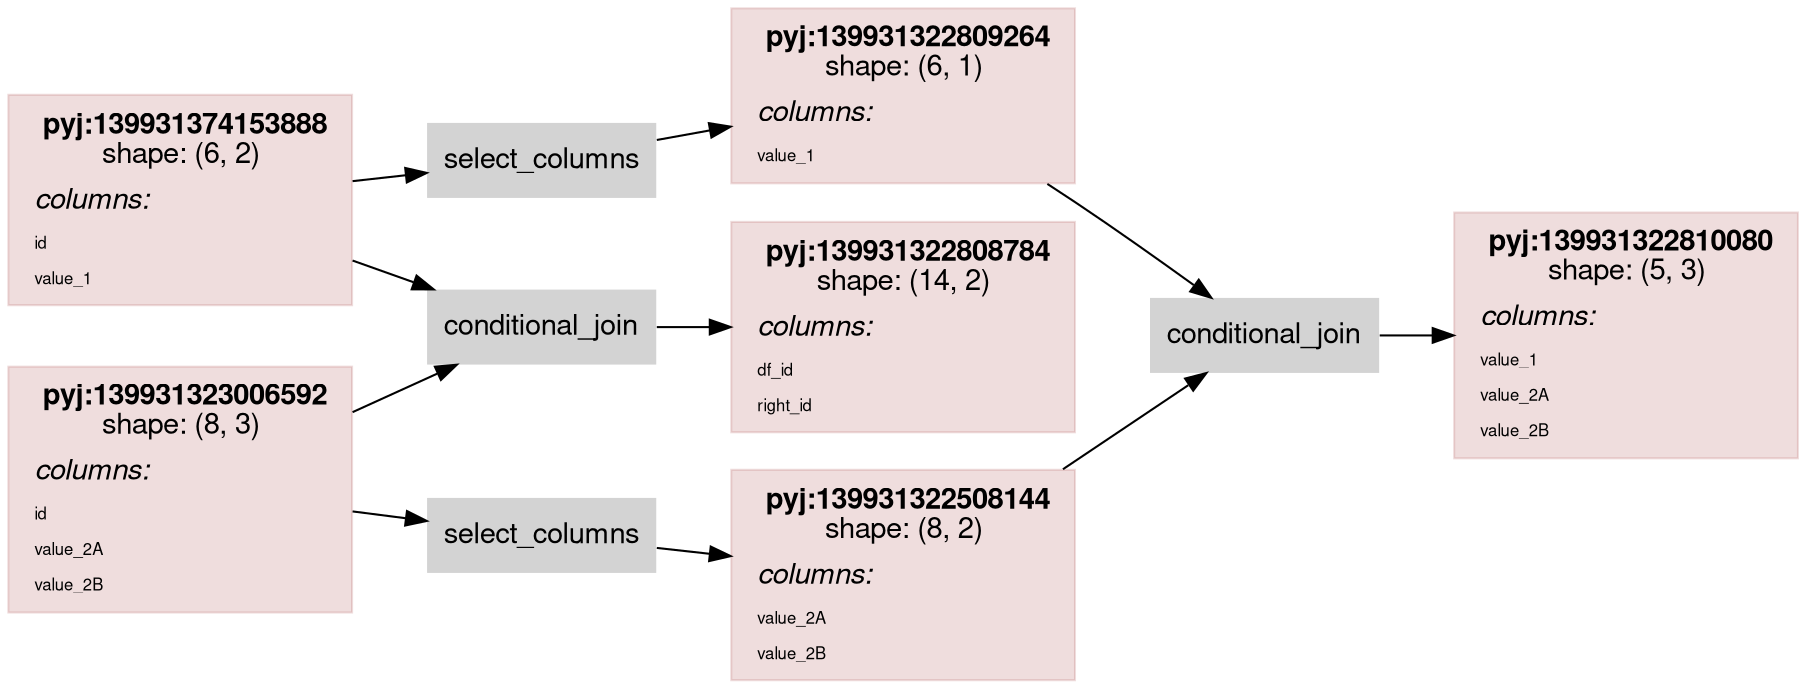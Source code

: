 
    digraph G {
    rankdir = "LR"
    fontname="Helvetica,Arial,sans-serif"
    node [ 
      style=filled
      shape=rect
      pencolor="#00000044" // frames color
      fontname="Helvetica,Arial,sans-serif"
      shape=plaintext
    ]
    edge [fontname="Helvetica,Arial,sans-serif"]    
    
node0_0 [ 
                color="#88000022"
                shape = rect
                label = <<table border="0" cellborder="0" cellspacing="0" cellpadding="4">
                         <tr> <td> <b>pyj:139931374153888</b><br/>shape: (6, 2)</td> </tr>
                         <tr> <td align="left"><i>columns:</i><br align="left"/></td></tr>
                <tr><td align="left"><FONT POINT-SIZE="8px">id</FONT></td></tr>
<tr><td align="left"><FONT POINT-SIZE="8px">value_1</FONT></td></tr>
                         </table>>
                ];
node0_1 [ 
                color="#88000022"
                shape = rect
                label = <<table border="0" cellborder="0" cellspacing="0" cellpadding="4">
                         <tr> <td> <b>pyj:139931322808784</b><br/>shape: (14, 2)</td> </tr>
                         <tr> <td align="left"><i>columns:</i><br align="left"/></td></tr>
                <tr><td align="left"><FONT POINT-SIZE="8px">df_id</FONT></td></tr>
<tr><td align="left"><FONT POINT-SIZE="8px">right_id</FONT></td></tr>
                         </table>>
                ];
node0_2 [ 
                color="#88000022"
                shape = rect
                label = <<table border="0" cellborder="0" cellspacing="0" cellpadding="4">
                         <tr> <td> <b>pyj:139931323006592</b><br/>shape: (8, 3)</td> </tr>
                         <tr> <td align="left"><i>columns:</i><br align="left"/></td></tr>
                <tr><td align="left"><FONT POINT-SIZE="8px">id</FONT></td></tr>
<tr><td align="left"><FONT POINT-SIZE="8px">value_2A</FONT></td></tr>
<tr><td align="left"><FONT POINT-SIZE="8px">value_2B</FONT></td></tr>
                         </table>>
                ];
node0_3 [ 
                color="#88000022"
                shape = rect
                label = <<table border="0" cellborder="0" cellspacing="0" cellpadding="4">
                         <tr> <td> <b>pyj:139931322809264</b><br/>shape: (6, 1)</td> </tr>
                         <tr> <td align="left"><i>columns:</i><br align="left"/></td></tr>
                <tr><td align="left"><FONT POINT-SIZE="8px">value_1</FONT></td></tr>
                         </table>>
                ];
node0_4 [ 
                color="#88000022"
                shape = rect
                label = <<table border="0" cellborder="0" cellspacing="0" cellpadding="4">
                         <tr> <td> <b>pyj:139931322508144</b><br/>shape: (8, 2)</td> </tr>
                         <tr> <td align="left"><i>columns:</i><br align="left"/></td></tr>
                <tr><td align="left"><FONT POINT-SIZE="8px">value_2A</FONT></td></tr>
<tr><td align="left"><FONT POINT-SIZE="8px">value_2B</FONT></td></tr>
                         </table>>
                ];
node0_5 [ 
                color="#88000022"
                shape = rect
                label = <<table border="0" cellborder="0" cellspacing="0" cellpadding="4">
                         <tr> <td> <b>pyj:139931322810080</b><br/>shape: (5, 3)</td> </tr>
                         <tr> <td align="left"><i>columns:</i><br align="left"/></td></tr>
                <tr><td align="left"><FONT POINT-SIZE="8px">value_1</FONT></td></tr>
<tr><td align="left"><FONT POINT-SIZE="8px">value_2A</FONT></td></tr>
<tr><td align="left"><FONT POINT-SIZE="8px">value_2B</FONT></td></tr>
                         </table>>
                ];
node0_6 [ label = "conditional_join" ];
node0_7 [ label = "select_columns" ];
node0_8 [ label = "select_columns" ];
node0_9 [ label = "conditional_join" ];
node0_0 -> node0_6;
node0_0 -> node0_7;
node0_2 -> node0_6;
node0_2 -> node0_8;
node0_3 -> node0_9;
node0_4 -> node0_9;
node0_6 -> node0_1;
node0_7 -> node0_3;
node0_8 -> node0_4;
node0_9 -> node0_5;
}
